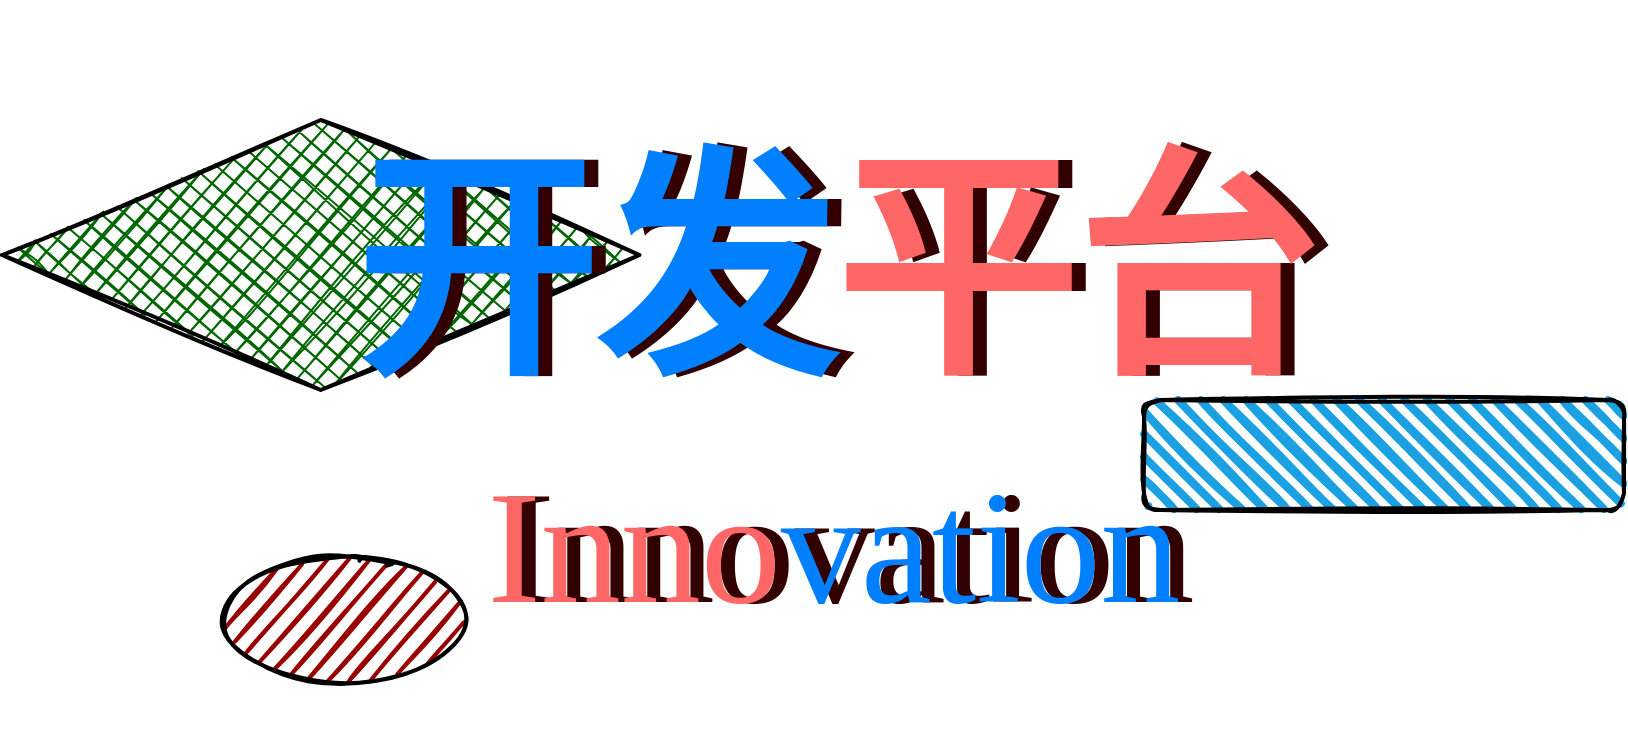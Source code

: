 <mxfile version="21.6.5" type="github">
  <diagram name="第 1 页" id="xgpbfh6IBBTUFTHP0Z3c">
    <mxGraphModel dx="1313" dy="794" grid="1" gridSize="10" guides="1" tooltips="1" connect="1" arrows="1" fold="1" page="1" pageScale="1" pageWidth="827" pageHeight="1169" math="0" shadow="0">
      <root>
        <mxCell id="0" />
        <mxCell id="1" parent="0" />
        <mxCell id="L_WMRafkq9bvsYuImRRo-4" value="" style="rhombus;whiteSpace=wrap;html=1;strokeWidth=2;fillWeight=-1;hachureGap=8;fillStyle=cross-hatch;fillColor=#006600;sketch=1;" vertex="1" parent="1">
          <mxGeometry x="109" y="120" width="318.75" height="135" as="geometry" />
        </mxCell>
        <mxCell id="L_WMRafkq9bvsYuImRRo-5" value="" style="rounded=1;whiteSpace=wrap;html=1;strokeWidth=2;fillWeight=4;hachureGap=8;hachureAngle=45;fillColor=#1ba1e2;sketch=1;" vertex="1" parent="1">
          <mxGeometry x="680" y="260" width="240" height="55" as="geometry" />
        </mxCell>
        <mxCell id="L_WMRafkq9bvsYuImRRo-6" value="" style="ellipse;whiteSpace=wrap;html=1;strokeWidth=2;fillWeight=2;hachureGap=8;fillColor=#990000;fillStyle=dots;sketch=1;" vertex="1" parent="1">
          <mxGeometry x="220" y="340" width="120" height="60" as="geometry" />
        </mxCell>
        <mxCell id="L_WMRafkq9bvsYuImRRo-51" value="" style="group" vertex="1" connectable="0" parent="1">
          <mxGeometry x="180" y="60" width="697" height="370" as="geometry" />
        </mxCell>
        <mxCell id="L_WMRafkq9bvsYuImRRo-50" value="&lt;h1&gt;&lt;font color=&quot;#330000&quot;&gt;&lt;font face=&quot;Comic Sans MS&quot; style=&quot;font-size: 120px;&quot;&gt;开发&lt;/font&gt;&lt;font face=&quot;Comic Sans MS&quot; style=&quot;font-size: 120px;&quot;&gt;平台&lt;/font&gt;&lt;/font&gt;&lt;/h1&gt;&lt;div&gt;&lt;font color=&quot;#330000&quot; style=&quot;font-size: 80px;&quot; face=&quot;Comic Sans MS&quot;&gt;&lt;font style=&quot;font-size: 80px;&quot;&gt;Inno&lt;/font&gt;&lt;font style=&quot;font-size: 80px;&quot;&gt;vation&lt;/font&gt;&lt;/font&gt;&lt;/div&gt;" style="text;html=1;strokeColor=none;fillColor=none;align=center;verticalAlign=middle;whiteSpace=wrap;rounded=0;imageWidth=24;shadow=0;labelBorderColor=none;labelBackgroundColor=none;" vertex="1" parent="L_WMRafkq9bvsYuImRRo-51">
          <mxGeometry x="7" width="690" height="370" as="geometry" />
        </mxCell>
        <mxCell id="L_WMRafkq9bvsYuImRRo-1" value="&lt;h1&gt;&lt;font face=&quot;Comic Sans MS&quot; style=&quot;color: rgb(0, 127, 255); font-size: 120px;&quot;&gt;开发&lt;/font&gt;&lt;font color=&quot;#ff6666&quot; face=&quot;Comic Sans MS&quot; style=&quot;font-size: 120px;&quot;&gt;平台&lt;/font&gt;&lt;/h1&gt;&lt;div&gt;&lt;font style=&quot;font-size: 80px;&quot; face=&quot;Comic Sans MS&quot;&gt;&lt;span style=&quot;&quot;&gt;&lt;font style=&quot;font-size: 80px;&quot; color=&quot;#ff6666&quot;&gt;Inno&lt;/font&gt;&lt;font style=&quot;font-size: 80px;&quot; color=&quot;#007fff&quot;&gt;vation&lt;/font&gt;&lt;/span&gt;&lt;/font&gt;&lt;/div&gt;" style="text;html=1;strokeColor=none;fillColor=none;align=center;verticalAlign=middle;whiteSpace=wrap;rounded=0;imageWidth=24;shadow=0;labelBorderColor=none;labelBackgroundColor=none;" vertex="1" parent="L_WMRafkq9bvsYuImRRo-51">
          <mxGeometry width="690" height="370" as="geometry" />
        </mxCell>
      </root>
    </mxGraphModel>
  </diagram>
</mxfile>
